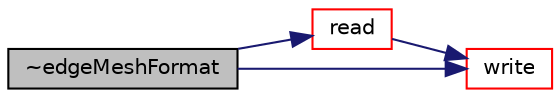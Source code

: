 digraph "~edgeMeshFormat"
{
  bgcolor="transparent";
  edge [fontname="Helvetica",fontsize="10",labelfontname="Helvetica",labelfontsize="10"];
  node [fontname="Helvetica",fontsize="10",shape=record];
  rankdir="LR";
  Node1 [label="~edgeMeshFormat",height=0.2,width=0.4,color="black", fillcolor="grey75", style="filled", fontcolor="black"];
  Node1 -> Node2 [color="midnightblue",fontsize="10",style="solid",fontname="Helvetica"];
  Node2 [label="read",height=0.2,width=0.4,color="red",URL="$a00629.html#a22c713e4cb4d8f5a7c987c659e74ed80",tooltip="Read edgeMesh components from stream. "];
  Node2 -> Node3 [color="midnightblue",fontsize="10",style="solid",fontname="Helvetica"];
  Node3 [label="write",height=0.2,width=0.4,color="red",URL="$a00629.html#a48622d53f16593b072d2fea61d25bb39",tooltip="Write edgeMesh components to stream. "];
  Node1 -> Node3 [color="midnightblue",fontsize="10",style="solid",fontname="Helvetica"];
}
